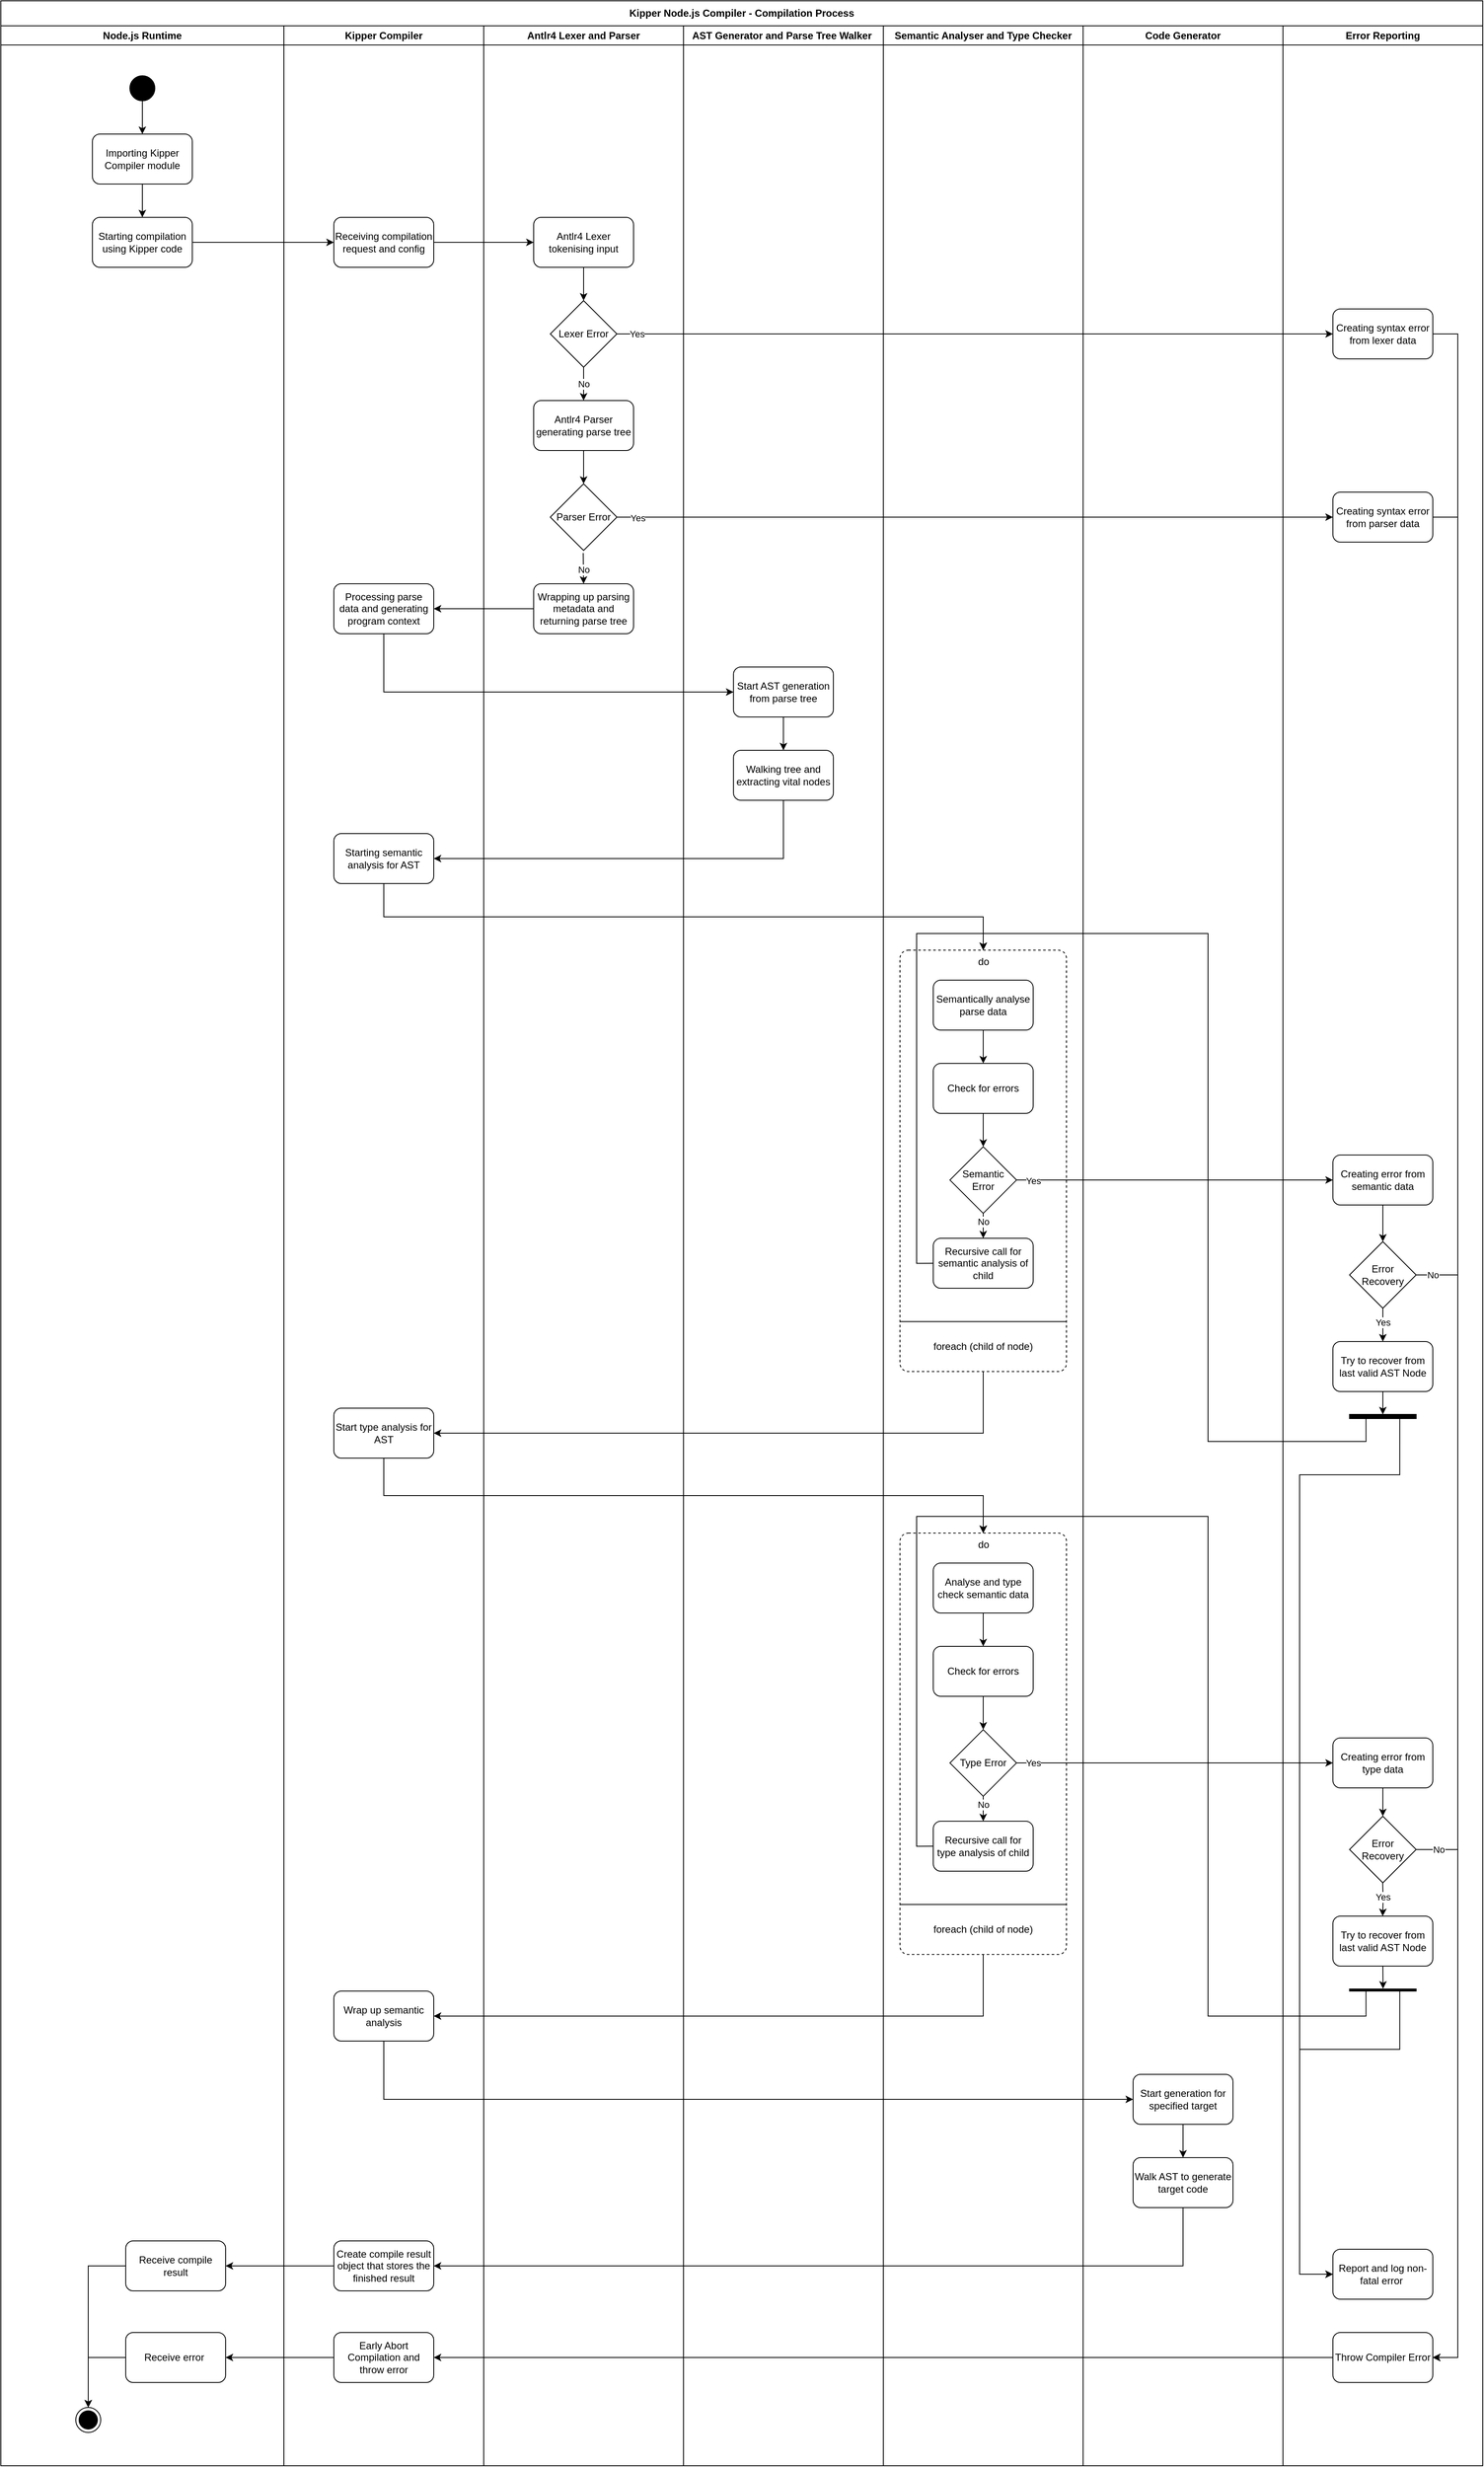 <mxfile version="20.6.2" type="device"><diagram id="gKEPv_jkgYqBWtUEt1ZN" name="Page-1"><mxGraphModel dx="2842" dy="1704" grid="1" gridSize="10" guides="1" tooltips="1" connect="1" arrows="1" fold="1" page="1" pageScale="1" pageWidth="827" pageHeight="1169" math="0" shadow="0"><root><mxCell id="0"/><mxCell id="1" parent="0"/><mxCell id="rTrIxMH_rLKdapRBKANG-1" value="Kipper Node.js Compiler - Compilation Process" style="swimlane;whiteSpace=wrap;html=1;startSize=30;" parent="1" vertex="1"><mxGeometry x="200" y="500" width="1780" height="2960" as="geometry"/></mxCell><mxCell id="rTrIxMH_rLKdapRBKANG-39" value="Node.js Runtime" style="swimlane;whiteSpace=wrap;html=1;startSize=23;" parent="rTrIxMH_rLKdapRBKANG-1" vertex="1"><mxGeometry y="30" width="340" height="2930" as="geometry"/></mxCell><mxCell id="lD_fsvYOHyx501Wu2xE4-50" style="edgeStyle=orthogonalEdgeStyle;rounded=0;orthogonalLoop=1;jettySize=auto;html=1;exitX=0.5;exitY=1;exitDx=0;exitDy=0;entryX=0.5;entryY=0;entryDx=0;entryDy=0;" parent="rTrIxMH_rLKdapRBKANG-39" source="lD_fsvYOHyx501Wu2xE4-48" target="lD_fsvYOHyx501Wu2xE4-49" edge="1"><mxGeometry relative="1" as="geometry"/></mxCell><mxCell id="lD_fsvYOHyx501Wu2xE4-48" value="" style="ellipse;fillColor=strokeColor;" parent="rTrIxMH_rLKdapRBKANG-39" vertex="1"><mxGeometry x="155" y="60" width="30" height="30" as="geometry"/></mxCell><mxCell id="lD_fsvYOHyx501Wu2xE4-54" style="edgeStyle=orthogonalEdgeStyle;rounded=0;orthogonalLoop=1;jettySize=auto;html=1;exitX=0.5;exitY=1;exitDx=0;exitDy=0;entryX=0.5;entryY=0;entryDx=0;entryDy=0;" parent="rTrIxMH_rLKdapRBKANG-39" source="lD_fsvYOHyx501Wu2xE4-49" target="lD_fsvYOHyx501Wu2xE4-53" edge="1"><mxGeometry relative="1" as="geometry"/></mxCell><mxCell id="lD_fsvYOHyx501Wu2xE4-49" value="Importing Kipper Compiler module" style="rounded=1;whiteSpace=wrap;html=1;" parent="rTrIxMH_rLKdapRBKANG-39" vertex="1"><mxGeometry x="110" y="130" width="120" height="60" as="geometry"/></mxCell><mxCell id="lD_fsvYOHyx501Wu2xE4-53" value="Starting compilation using Kipper code" style="rounded=1;whiteSpace=wrap;html=1;" parent="rTrIxMH_rLKdapRBKANG-39" vertex="1"><mxGeometry x="110" y="230" width="120" height="60" as="geometry"/></mxCell><mxCell id="qNnWSE11q1p4gsckMTy1-138" value="Receive compile result" style="rounded=1;whiteSpace=wrap;html=1;" parent="rTrIxMH_rLKdapRBKANG-39" vertex="1"><mxGeometry x="150" y="2660" width="120" height="60" as="geometry"/></mxCell><mxCell id="lD_fsvYOHyx501Wu2xE4-98" value="Receive error&amp;nbsp;" style="rounded=1;whiteSpace=wrap;html=1;" parent="rTrIxMH_rLKdapRBKANG-39" vertex="1"><mxGeometry x="150" y="2770" width="120" height="60" as="geometry"/></mxCell><mxCell id="lD_fsvYOHyx501Wu2xE4-45" value="Kipper Compiler" style="swimlane;whiteSpace=wrap;html=1;startSize=23;" parent="rTrIxMH_rLKdapRBKANG-1" vertex="1"><mxGeometry x="340" y="30" width="240" height="2930" as="geometry"/></mxCell><mxCell id="lD_fsvYOHyx501Wu2xE4-55" value="Receiving compilation request and config" style="rounded=1;whiteSpace=wrap;html=1;" parent="lD_fsvYOHyx501Wu2xE4-45" vertex="1"><mxGeometry x="60" y="230" width="120" height="60" as="geometry"/></mxCell><mxCell id="lD_fsvYOHyx501Wu2xE4-62" value="Processing parse data and generating program context" style="rounded=1;whiteSpace=wrap;html=1;" parent="lD_fsvYOHyx501Wu2xE4-45" vertex="1"><mxGeometry x="60" y="670" width="120" height="60" as="geometry"/></mxCell><mxCell id="lD_fsvYOHyx501Wu2xE4-131" value="Starting semantic analysis for AST" style="rounded=1;whiteSpace=wrap;html=1;" parent="lD_fsvYOHyx501Wu2xE4-45" vertex="1"><mxGeometry x="60" y="970" width="120" height="60" as="geometry"/></mxCell><mxCell id="qNnWSE11q1p4gsckMTy1-84" value="Start type analysis for AST" style="rounded=1;whiteSpace=wrap;html=1;" parent="lD_fsvYOHyx501Wu2xE4-45" vertex="1"><mxGeometry x="60" y="1660" width="120" height="60" as="geometry"/></mxCell><mxCell id="qNnWSE11q1p4gsckMTy1-105" value="Wrap up semantic analysis" style="rounded=1;whiteSpace=wrap;html=1;" parent="lD_fsvYOHyx501Wu2xE4-45" vertex="1"><mxGeometry x="60" y="2360" width="120" height="60" as="geometry"/></mxCell><mxCell id="qNnWSE11q1p4gsckMTy1-135" value="Create compile result object that stores the finished result" style="rounded=1;whiteSpace=wrap;html=1;" parent="lD_fsvYOHyx501Wu2xE4-45" vertex="1"><mxGeometry x="60" y="2660" width="120" height="60" as="geometry"/></mxCell><mxCell id="lD_fsvYOHyx501Wu2xE4-46" value="Antlr4 Lexer and Parser" style="swimlane;whiteSpace=wrap;html=1;" parent="rTrIxMH_rLKdapRBKANG-1" vertex="1"><mxGeometry x="580" y="30" width="240" height="2930" as="geometry"/></mxCell><mxCell id="lD_fsvYOHyx501Wu2xE4-77" style="edgeStyle=orthogonalEdgeStyle;rounded=0;orthogonalLoop=1;jettySize=auto;html=1;exitX=0.5;exitY=1;exitDx=0;exitDy=0;entryX=0.5;entryY=0;entryDx=0;entryDy=0;" parent="lD_fsvYOHyx501Wu2xE4-46" source="lD_fsvYOHyx501Wu2xE4-57" target="lD_fsvYOHyx501Wu2xE4-76" edge="1"><mxGeometry relative="1" as="geometry"/></mxCell><mxCell id="lD_fsvYOHyx501Wu2xE4-57" value="Antlr4 Lexer tokenising input" style="rounded=1;whiteSpace=wrap;html=1;" parent="lD_fsvYOHyx501Wu2xE4-46" vertex="1"><mxGeometry x="60" y="230" width="120" height="60" as="geometry"/></mxCell><mxCell id="lD_fsvYOHyx501Wu2xE4-118" style="edgeStyle=orthogonalEdgeStyle;rounded=0;orthogonalLoop=1;jettySize=auto;html=1;exitX=0.5;exitY=1;exitDx=0;exitDy=0;entryX=0.5;entryY=0;entryDx=0;entryDy=0;" parent="lD_fsvYOHyx501Wu2xE4-46" source="lD_fsvYOHyx501Wu2xE4-59" target="lD_fsvYOHyx501Wu2xE4-117" edge="1"><mxGeometry relative="1" as="geometry"/></mxCell><mxCell id="lD_fsvYOHyx501Wu2xE4-59" value="Antlr4 Parser generating parse tree" style="rounded=1;whiteSpace=wrap;html=1;" parent="lD_fsvYOHyx501Wu2xE4-46" vertex="1"><mxGeometry x="60" y="450" width="120" height="60" as="geometry"/></mxCell><mxCell id="lD_fsvYOHyx501Wu2xE4-61" value="Wrapping up parsing metadata and returning parse tree" style="rounded=1;whiteSpace=wrap;html=1;" parent="lD_fsvYOHyx501Wu2xE4-46" vertex="1"><mxGeometry x="60" y="670" width="120" height="60" as="geometry"/></mxCell><mxCell id="lD_fsvYOHyx501Wu2xE4-79" style="edgeStyle=orthogonalEdgeStyle;rounded=0;orthogonalLoop=1;jettySize=auto;html=1;exitX=0.5;exitY=1;exitDx=0;exitDy=0;entryX=0.5;entryY=0;entryDx=0;entryDy=0;" parent="lD_fsvYOHyx501Wu2xE4-46" source="lD_fsvYOHyx501Wu2xE4-76" target="lD_fsvYOHyx501Wu2xE4-59" edge="1"><mxGeometry relative="1" as="geometry"><mxPoint x="250" y="520" as="targetPoint"/></mxGeometry></mxCell><mxCell id="lD_fsvYOHyx501Wu2xE4-83" value="No" style="edgeLabel;html=1;align=center;verticalAlign=middle;resizable=0;points=[];rotation=0;" parent="lD_fsvYOHyx501Wu2xE4-79" vertex="1" connectable="0"><mxGeometry x="-0.709" y="1" relative="1" as="geometry"><mxPoint x="-1" y="14" as="offset"/></mxGeometry></mxCell><mxCell id="lD_fsvYOHyx501Wu2xE4-76" value="Lexer Error" style="rhombus;whiteSpace=wrap;html=1;" parent="lD_fsvYOHyx501Wu2xE4-46" vertex="1"><mxGeometry x="80" y="330" width="80" height="80" as="geometry"/></mxCell><mxCell id="lD_fsvYOHyx501Wu2xE4-117" value="Parser Error" style="rhombus;whiteSpace=wrap;html=1;" parent="lD_fsvYOHyx501Wu2xE4-46" vertex="1"><mxGeometry x="80" y="550" width="80" height="80" as="geometry"/></mxCell><mxCell id="lD_fsvYOHyx501Wu2xE4-128" style="edgeStyle=orthogonalEdgeStyle;rounded=0;orthogonalLoop=1;jettySize=auto;html=1;exitX=0.494;exitY=1.039;exitDx=0;exitDy=0;entryX=0.5;entryY=0;entryDx=0;entryDy=0;exitPerimeter=0;" parent="lD_fsvYOHyx501Wu2xE4-46" source="lD_fsvYOHyx501Wu2xE4-117" target="lD_fsvYOHyx501Wu2xE4-61" edge="1"><mxGeometry relative="1" as="geometry"><mxPoint x="130" y="420" as="sourcePoint"/><mxPoint x="130" y="460" as="targetPoint"/></mxGeometry></mxCell><mxCell id="lD_fsvYOHyx501Wu2xE4-129" value="No" style="edgeLabel;html=1;align=center;verticalAlign=middle;resizable=0;points=[];rotation=0;" parent="lD_fsvYOHyx501Wu2xE4-128" vertex="1" connectable="0"><mxGeometry x="-0.709" y="1" relative="1" as="geometry"><mxPoint x="-1" y="14" as="offset"/></mxGeometry></mxCell><mxCell id="lD_fsvYOHyx501Wu2xE4-51" value="Semantic Analyser and Type Checker" style="swimlane;whiteSpace=wrap;html=1;" parent="rTrIxMH_rLKdapRBKANG-1" vertex="1"><mxGeometry x="1060" y="30" width="240" height="2930" as="geometry"/></mxCell><mxCell id="PXY_vTfpR6_ZcEI7w9oy-1" value="do" style="html=1;align=center;verticalAlign=top;rounded=1;absoluteArcSize=1;arcSize=20;dashed=1;" parent="lD_fsvYOHyx501Wu2xE4-51" vertex="1"><mxGeometry x="20" y="1110" width="200" height="506.05" as="geometry"/></mxCell><mxCell id="qNnWSE11q1p4gsckMTy1-1" value="foreach (child of node)" style="text;html=1;strokeColor=none;fillColor=none;align=center;verticalAlign=middle;whiteSpace=wrap;rounded=0;" parent="lD_fsvYOHyx501Wu2xE4-51" vertex="1"><mxGeometry x="20" y="1556.05" width="200" height="60" as="geometry"/></mxCell><mxCell id="qNnWSE11q1p4gsckMTy1-3" value="" style="endArrow=none;html=1;rounded=0;exitX=0;exitY=0;exitDx=0;exitDy=0;entryX=1;entryY=0;entryDx=0;entryDy=0;" parent="lD_fsvYOHyx501Wu2xE4-51" source="qNnWSE11q1p4gsckMTy1-1" target="qNnWSE11q1p4gsckMTy1-1" edge="1"><mxGeometry width="50" height="50" relative="1" as="geometry"><mxPoint x="170" y="1460" as="sourcePoint"/><mxPoint x="220" y="1410" as="targetPoint"/></mxGeometry></mxCell><mxCell id="1PVicmv3kLT_THhFPuSL-1" style="edgeStyle=orthogonalEdgeStyle;rounded=0;orthogonalLoop=1;jettySize=auto;html=1;exitX=0;exitY=0.5;exitDx=0;exitDy=0;entryX=0.5;entryY=0;entryDx=0;entryDy=0;strokeColor=default;strokeWidth=1;endArrow=classic;endFill=1;" parent="lD_fsvYOHyx501Wu2xE4-51" source="qNnWSE11q1p4gsckMTy1-4" target="PXY_vTfpR6_ZcEI7w9oy-1" edge="1"><mxGeometry relative="1" as="geometry"><Array as="points"><mxPoint x="40" y="1486"/><mxPoint x="40" y="1090"/><mxPoint x="120" y="1090"/></Array></mxGeometry></mxCell><mxCell id="qNnWSE11q1p4gsckMTy1-4" value="Recursive call for semantic analysis of child" style="rounded=1;whiteSpace=wrap;html=1;strokeColor=default;fillColor=none;" parent="lD_fsvYOHyx501Wu2xE4-51" vertex="1"><mxGeometry x="60" y="1456.05" width="120" height="60" as="geometry"/></mxCell><mxCell id="qNnWSE11q1p4gsckMTy1-6" value="Semantically analyse&lt;br&gt;parse data" style="rounded=1;whiteSpace=wrap;html=1;strokeColor=default;fillColor=none;" parent="lD_fsvYOHyx501Wu2xE4-51" vertex="1"><mxGeometry x="60" y="1146.05" width="120" height="60" as="geometry"/></mxCell><mxCell id="qNnWSE11q1p4gsckMTy1-71" style="edgeStyle=orthogonalEdgeStyle;rounded=0;orthogonalLoop=1;jettySize=auto;html=1;exitX=0.5;exitY=1;exitDx=0;exitDy=0;entryX=0.5;entryY=0;entryDx=0;entryDy=0;" parent="lD_fsvYOHyx501Wu2xE4-51" source="qNnWSE11q1p4gsckMTy1-7" target="qNnWSE11q1p4gsckMTy1-70" edge="1"><mxGeometry relative="1" as="geometry"/></mxCell><mxCell id="qNnWSE11q1p4gsckMTy1-7" value="Check for errors" style="rounded=1;whiteSpace=wrap;html=1;strokeColor=default;fillColor=none;" parent="lD_fsvYOHyx501Wu2xE4-51" vertex="1"><mxGeometry x="60" y="1246.05" width="120" height="60" as="geometry"/></mxCell><mxCell id="qNnWSE11q1p4gsckMTy1-8" style="edgeStyle=orthogonalEdgeStyle;rounded=0;orthogonalLoop=1;jettySize=auto;html=1;exitX=0.5;exitY=1;exitDx=0;exitDy=0;entryX=0.5;entryY=0;entryDx=0;entryDy=0;" parent="lD_fsvYOHyx501Wu2xE4-51" source="qNnWSE11q1p4gsckMTy1-6" target="qNnWSE11q1p4gsckMTy1-7" edge="1"><mxGeometry relative="1" as="geometry"/></mxCell><mxCell id="qNnWSE11q1p4gsckMTy1-72" style="edgeStyle=orthogonalEdgeStyle;rounded=0;orthogonalLoop=1;jettySize=auto;html=1;exitX=0.5;exitY=1;exitDx=0;exitDy=0;entryX=0.5;entryY=0;entryDx=0;entryDy=0;" parent="lD_fsvYOHyx501Wu2xE4-51" source="qNnWSE11q1p4gsckMTy1-70" target="qNnWSE11q1p4gsckMTy1-4" edge="1"><mxGeometry relative="1" as="geometry"><mxPoint x="-70" y="1356.05" as="sourcePoint"/><mxPoint x="-70" y="1456.05" as="targetPoint"/><Array as="points"><mxPoint x="120" y="1446.05"/><mxPoint x="120" y="1446.05"/></Array></mxGeometry></mxCell><mxCell id="qNnWSE11q1p4gsckMTy1-83" value="No" style="edgeLabel;html=1;align=center;verticalAlign=middle;resizable=0;points=[];" parent="qNnWSE11q1p4gsckMTy1-72" vertex="1" connectable="0"><mxGeometry x="0.529" y="-1" relative="1" as="geometry"><mxPoint x="1" y="-13" as="offset"/></mxGeometry></mxCell><mxCell id="qNnWSE11q1p4gsckMTy1-70" value="Semantic Error" style="rhombus;whiteSpace=wrap;html=1;" parent="lD_fsvYOHyx501Wu2xE4-51" vertex="1"><mxGeometry x="80" y="1346.05" width="80" height="80" as="geometry"/></mxCell><mxCell id="qNnWSE11q1p4gsckMTy1-87" value="do" style="html=1;align=center;verticalAlign=top;rounded=1;absoluteArcSize=1;arcSize=20;dashed=1;" parent="lD_fsvYOHyx501Wu2xE4-51" vertex="1"><mxGeometry x="20" y="1810.0" width="200" height="506.05" as="geometry"/></mxCell><mxCell id="qNnWSE11q1p4gsckMTy1-88" value="foreach (child of node)" style="text;html=1;strokeColor=none;fillColor=none;align=center;verticalAlign=middle;whiteSpace=wrap;rounded=0;" parent="lD_fsvYOHyx501Wu2xE4-51" vertex="1"><mxGeometry x="20" y="2256.05" width="200" height="60" as="geometry"/></mxCell><mxCell id="qNnWSE11q1p4gsckMTy1-89" value="" style="endArrow=none;html=1;rounded=0;exitX=0;exitY=0;exitDx=0;exitDy=0;entryX=1;entryY=0;entryDx=0;entryDy=0;" parent="lD_fsvYOHyx501Wu2xE4-51" source="qNnWSE11q1p4gsckMTy1-88" target="qNnWSE11q1p4gsckMTy1-88" edge="1"><mxGeometry width="50" height="50" relative="1" as="geometry"><mxPoint x="-1090" y="1610.0" as="sourcePoint"/><mxPoint x="-1040" y="1560.0" as="targetPoint"/></mxGeometry></mxCell><mxCell id="1PVicmv3kLT_THhFPuSL-2" style="edgeStyle=orthogonalEdgeStyle;rounded=0;orthogonalLoop=1;jettySize=auto;html=1;exitX=0;exitY=0.5;exitDx=0;exitDy=0;entryX=0.5;entryY=0;entryDx=0;entryDy=0;strokeColor=default;strokeWidth=1;endArrow=classic;endFill=1;" parent="lD_fsvYOHyx501Wu2xE4-51" source="qNnWSE11q1p4gsckMTy1-91" target="qNnWSE11q1p4gsckMTy1-87" edge="1"><mxGeometry relative="1" as="geometry"><Array as="points"><mxPoint x="40" y="2186"/><mxPoint x="40" y="1790"/><mxPoint x="120" y="1790"/></Array></mxGeometry></mxCell><mxCell id="qNnWSE11q1p4gsckMTy1-91" value="Recursive call for type analysis of child" style="rounded=1;whiteSpace=wrap;html=1;strokeColor=default;fillColor=none;" parent="lD_fsvYOHyx501Wu2xE4-51" vertex="1"><mxGeometry x="60" y="2156.05" width="120" height="60" as="geometry"/></mxCell><mxCell id="qNnWSE11q1p4gsckMTy1-92" value="Analyse and type check semantic data" style="rounded=1;whiteSpace=wrap;html=1;strokeColor=default;fillColor=none;" parent="lD_fsvYOHyx501Wu2xE4-51" vertex="1"><mxGeometry x="60" y="1846.05" width="120" height="60" as="geometry"/></mxCell><mxCell id="qNnWSE11q1p4gsckMTy1-94" value="Check for errors" style="rounded=1;whiteSpace=wrap;html=1;strokeColor=default;fillColor=none;" parent="lD_fsvYOHyx501Wu2xE4-51" vertex="1"><mxGeometry x="60" y="1946.05" width="120" height="60" as="geometry"/></mxCell><mxCell id="qNnWSE11q1p4gsckMTy1-95" style="edgeStyle=orthogonalEdgeStyle;rounded=0;orthogonalLoop=1;jettySize=auto;html=1;exitX=0.5;exitY=1;exitDx=0;exitDy=0;entryX=0.5;entryY=0;entryDx=0;entryDy=0;" parent="lD_fsvYOHyx501Wu2xE4-51" source="qNnWSE11q1p4gsckMTy1-92" target="qNnWSE11q1p4gsckMTy1-94" edge="1"><mxGeometry relative="1" as="geometry"/></mxCell><mxCell id="qNnWSE11q1p4gsckMTy1-96" style="edgeStyle=orthogonalEdgeStyle;rounded=0;orthogonalLoop=1;jettySize=auto;html=1;exitX=0.5;exitY=1;exitDx=0;exitDy=0;entryX=0.5;entryY=0;entryDx=0;entryDy=0;" parent="lD_fsvYOHyx501Wu2xE4-51" source="qNnWSE11q1p4gsckMTy1-98" target="qNnWSE11q1p4gsckMTy1-91" edge="1"><mxGeometry relative="1" as="geometry"><mxPoint x="-1330" y="1506.05" as="sourcePoint"/><mxPoint x="-1330" y="1606.05" as="targetPoint"/><Array as="points"><mxPoint x="120" y="2146.05"/><mxPoint x="120" y="2146.05"/></Array></mxGeometry></mxCell><mxCell id="qNnWSE11q1p4gsckMTy1-97" value="No" style="edgeLabel;html=1;align=center;verticalAlign=middle;resizable=0;points=[];" parent="qNnWSE11q1p4gsckMTy1-96" vertex="1" connectable="0"><mxGeometry x="0.529" y="-1" relative="1" as="geometry"><mxPoint x="1" y="-13" as="offset"/></mxGeometry></mxCell><mxCell id="qNnWSE11q1p4gsckMTy1-98" value="Type Error" style="rhombus;whiteSpace=wrap;html=1;" parent="lD_fsvYOHyx501Wu2xE4-51" vertex="1"><mxGeometry x="80" y="2046.05" width="80" height="80" as="geometry"/></mxCell><mxCell id="qNnWSE11q1p4gsckMTy1-93" style="edgeStyle=orthogonalEdgeStyle;rounded=0;orthogonalLoop=1;jettySize=auto;html=1;exitX=0.5;exitY=1;exitDx=0;exitDy=0;entryX=0.5;entryY=0;entryDx=0;entryDy=0;" parent="lD_fsvYOHyx501Wu2xE4-51" source="qNnWSE11q1p4gsckMTy1-94" target="qNnWSE11q1p4gsckMTy1-98" edge="1"><mxGeometry relative="1" as="geometry"/></mxCell><mxCell id="lD_fsvYOHyx501Wu2xE4-52" value="Code Generator" style="swimlane;whiteSpace=wrap;html=1;" parent="rTrIxMH_rLKdapRBKANG-1" vertex="1"><mxGeometry x="1300" y="30" width="240" height="2930" as="geometry"/></mxCell><mxCell id="qNnWSE11q1p4gsckMTy1-134" style="edgeStyle=orthogonalEdgeStyle;rounded=0;orthogonalLoop=1;jettySize=auto;html=1;exitX=0.5;exitY=1;exitDx=0;exitDy=0;entryX=0.5;entryY=0;entryDx=0;entryDy=0;" parent="lD_fsvYOHyx501Wu2xE4-52" source="qNnWSE11q1p4gsckMTy1-131" target="qNnWSE11q1p4gsckMTy1-133" edge="1"><mxGeometry relative="1" as="geometry"/></mxCell><mxCell id="qNnWSE11q1p4gsckMTy1-131" value="Start generation for specified target" style="rounded=1;whiteSpace=wrap;html=1;" parent="lD_fsvYOHyx501Wu2xE4-52" vertex="1"><mxGeometry x="60" y="2460" width="120" height="60" as="geometry"/></mxCell><mxCell id="qNnWSE11q1p4gsckMTy1-133" value="Walk AST to generate target code" style="rounded=1;whiteSpace=wrap;html=1;" parent="lD_fsvYOHyx501Wu2xE4-52" vertex="1"><mxGeometry x="60" y="2560" width="120" height="60" as="geometry"/></mxCell><mxCell id="lD_fsvYOHyx501Wu2xE4-56" style="edgeStyle=orthogonalEdgeStyle;rounded=0;orthogonalLoop=1;jettySize=auto;html=1;exitX=1;exitY=0.5;exitDx=0;exitDy=0;entryX=0;entryY=0.5;entryDx=0;entryDy=0;" parent="rTrIxMH_rLKdapRBKANG-1" source="lD_fsvYOHyx501Wu2xE4-53" target="lD_fsvYOHyx501Wu2xE4-55" edge="1"><mxGeometry relative="1" as="geometry"/></mxCell><mxCell id="lD_fsvYOHyx501Wu2xE4-58" style="edgeStyle=orthogonalEdgeStyle;rounded=0;orthogonalLoop=1;jettySize=auto;html=1;exitX=1;exitY=0.5;exitDx=0;exitDy=0;entryX=0;entryY=0.5;entryDx=0;entryDy=0;" parent="rTrIxMH_rLKdapRBKANG-1" source="lD_fsvYOHyx501Wu2xE4-55" target="lD_fsvYOHyx501Wu2xE4-57" edge="1"><mxGeometry relative="1" as="geometry"/></mxCell><mxCell id="lD_fsvYOHyx501Wu2xE4-63" value="" style="edgeStyle=orthogonalEdgeStyle;rounded=0;orthogonalLoop=1;jettySize=auto;html=1;" parent="rTrIxMH_rLKdapRBKANG-1" source="lD_fsvYOHyx501Wu2xE4-61" target="lD_fsvYOHyx501Wu2xE4-62" edge="1"><mxGeometry relative="1" as="geometry"/></mxCell><mxCell id="lD_fsvYOHyx501Wu2xE4-94" style="edgeStyle=orthogonalEdgeStyle;rounded=0;orthogonalLoop=1;jettySize=auto;html=1;exitX=1;exitY=0.5;exitDx=0;exitDy=0;entryX=0;entryY=0.5;entryDx=0;entryDy=0;" parent="rTrIxMH_rLKdapRBKANG-1" source="lD_fsvYOHyx501Wu2xE4-76" target="lD_fsvYOHyx501Wu2xE4-103" edge="1"><mxGeometry relative="1" as="geometry"><mxPoint x="1500" y="400" as="targetPoint"/></mxGeometry></mxCell><mxCell id="lD_fsvYOHyx501Wu2xE4-95" value="Yes" style="edgeLabel;html=1;align=center;verticalAlign=middle;resizable=0;points=[];" parent="lD_fsvYOHyx501Wu2xE4-94" vertex="1" connectable="0"><mxGeometry x="-0.952" y="-1" relative="1" as="geometry"><mxPoint x="3" y="-1" as="offset"/></mxGeometry></mxCell><mxCell id="lD_fsvYOHyx501Wu2xE4-102" value="Error Reporting" style="swimlane;whiteSpace=wrap;html=1;" parent="rTrIxMH_rLKdapRBKANG-1" vertex="1"><mxGeometry x="1540" y="30" width="240" height="2930" as="geometry"/></mxCell><mxCell id="lD_fsvYOHyx501Wu2xE4-103" value="Creating syntax error from lexer data" style="rounded=1;whiteSpace=wrap;html=1;" parent="lD_fsvYOHyx501Wu2xE4-102" vertex="1"><mxGeometry x="60" y="340" width="120" height="60" as="geometry"/></mxCell><mxCell id="lD_fsvYOHyx501Wu2xE4-124" value="Creating syntax error from parser data" style="rounded=1;whiteSpace=wrap;html=1;" parent="lD_fsvYOHyx501Wu2xE4-102" vertex="1"><mxGeometry x="60" y="560" width="120" height="60" as="geometry"/></mxCell><mxCell id="qNnWSE11q1p4gsckMTy1-112" style="edgeStyle=orthogonalEdgeStyle;rounded=0;orthogonalLoop=1;jettySize=auto;html=1;exitX=0.5;exitY=1;exitDx=0;exitDy=0;entryX=0.5;entryY=0;entryDx=0;entryDy=0;" parent="lD_fsvYOHyx501Wu2xE4-102" source="qNnWSE11q1p4gsckMTy1-75" target="qNnWSE11q1p4gsckMTy1-111" edge="1"><mxGeometry relative="1" as="geometry"/></mxCell><mxCell id="qNnWSE11q1p4gsckMTy1-75" value="Creating error from semantic data" style="rounded=1;whiteSpace=wrap;html=1;" parent="lD_fsvYOHyx501Wu2xE4-102" vertex="1"><mxGeometry x="60" y="1356.05" width="120" height="60" as="geometry"/></mxCell><mxCell id="qNnWSE11q1p4gsckMTy1-123" value="" style="edgeStyle=orthogonalEdgeStyle;rounded=0;orthogonalLoop=1;jettySize=auto;html=1;" parent="lD_fsvYOHyx501Wu2xE4-102" source="qNnWSE11q1p4gsckMTy1-101" target="qNnWSE11q1p4gsckMTy1-120" edge="1"><mxGeometry relative="1" as="geometry"/></mxCell><mxCell id="qNnWSE11q1p4gsckMTy1-101" value="Creating error from type data" style="rounded=1;whiteSpace=wrap;html=1;" parent="lD_fsvYOHyx501Wu2xE4-102" vertex="1"><mxGeometry x="60" y="2056.05" width="120" height="60" as="geometry"/></mxCell><mxCell id="qNnWSE11q1p4gsckMTy1-117" style="edgeStyle=orthogonalEdgeStyle;rounded=0;orthogonalLoop=1;jettySize=auto;html=1;exitX=0.5;exitY=1;exitDx=0;exitDy=0;entryX=0.5;entryY=0;entryDx=0;entryDy=0;" parent="lD_fsvYOHyx501Wu2xE4-102" source="qNnWSE11q1p4gsckMTy1-111" target="qNnWSE11q1p4gsckMTy1-116" edge="1"><mxGeometry relative="1" as="geometry"><mxPoint x="210" y="1570" as="targetPoint"/><Array as="points"/></mxGeometry></mxCell><mxCell id="qNnWSE11q1p4gsckMTy1-127" value="Yes" style="edgeLabel;html=1;align=center;verticalAlign=middle;resizable=0;points=[];" parent="qNnWSE11q1p4gsckMTy1-117" vertex="1" connectable="0"><mxGeometry x="-0.387" y="-1" relative="1" as="geometry"><mxPoint x="1" y="4" as="offset"/></mxGeometry></mxCell><mxCell id="qNnWSE11q1p4gsckMTy1-111" value="Error Recovery" style="rhombus;whiteSpace=wrap;html=1;" parent="lD_fsvYOHyx501Wu2xE4-102" vertex="1"><mxGeometry x="80" y="1460" width="80" height="80" as="geometry"/></mxCell><mxCell id="y4kjYGuphGOJIPJwW7Hs-2" style="edgeStyle=orthogonalEdgeStyle;rounded=0;orthogonalLoop=1;jettySize=auto;html=1;exitX=0.5;exitY=1;exitDx=0;exitDy=0;strokeColor=default;strokeWidth=1;endArrow=classic;endFill=1;" parent="lD_fsvYOHyx501Wu2xE4-102" source="qNnWSE11q1p4gsckMTy1-116" target="y4kjYGuphGOJIPJwW7Hs-1" edge="1"><mxGeometry relative="1" as="geometry"/></mxCell><mxCell id="qNnWSE11q1p4gsckMTy1-116" value="Try to recover from last valid AST Node" style="rounded=1;whiteSpace=wrap;html=1;" parent="lD_fsvYOHyx501Wu2xE4-102" vertex="1"><mxGeometry x="60" y="1580" width="120" height="60" as="geometry"/></mxCell><mxCell id="qNnWSE11q1p4gsckMTy1-120" value="Error Recovery" style="rhombus;whiteSpace=wrap;html=1;" parent="lD_fsvYOHyx501Wu2xE4-102" vertex="1"><mxGeometry x="80" y="2150" width="80" height="80" as="geometry"/></mxCell><mxCell id="y4kjYGuphGOJIPJwW7Hs-9" style="edgeStyle=orthogonalEdgeStyle;rounded=0;orthogonalLoop=1;jettySize=auto;html=1;exitX=0.5;exitY=1;exitDx=0;exitDy=0;entryX=-0.151;entryY=0.497;entryDx=0;entryDy=0;entryPerimeter=0;strokeColor=default;strokeWidth=1;endArrow=classic;endFill=1;" parent="lD_fsvYOHyx501Wu2xE4-102" source="qNnWSE11q1p4gsckMTy1-121" target="y4kjYGuphGOJIPJwW7Hs-6" edge="1"><mxGeometry relative="1" as="geometry"/></mxCell><mxCell id="qNnWSE11q1p4gsckMTy1-121" value="Try to recover from last valid AST Node" style="rounded=1;whiteSpace=wrap;html=1;" parent="lD_fsvYOHyx501Wu2xE4-102" vertex="1"><mxGeometry x="60" y="2270" width="120" height="60" as="geometry"/></mxCell><mxCell id="qNnWSE11q1p4gsckMTy1-119" style="edgeStyle=orthogonalEdgeStyle;rounded=0;orthogonalLoop=1;jettySize=auto;html=1;exitX=0.5;exitY=1;exitDx=0;exitDy=0;entryX=0.5;entryY=0;entryDx=0;entryDy=0;" parent="lD_fsvYOHyx501Wu2xE4-102" edge="1"><mxGeometry relative="1" as="geometry"><mxPoint x="119.83" y="2230" as="sourcePoint"/><mxPoint x="119.83" y="2270" as="targetPoint"/></mxGeometry></mxCell><mxCell id="qNnWSE11q1p4gsckMTy1-130" value="Yes" style="edgeLabel;html=1;align=center;verticalAlign=middle;resizable=0;points=[];" parent="qNnWSE11q1p4gsckMTy1-119" vertex="1" connectable="0"><mxGeometry x="-0.833" y="-2" relative="1" as="geometry"><mxPoint x="2" y="13" as="offset"/></mxGeometry></mxCell><mxCell id="lD_fsvYOHyx501Wu2xE4-96" value="" style="ellipse;html=1;shape=endState;fillColor=strokeColor;" parent="lD_fsvYOHyx501Wu2xE4-102" vertex="1"><mxGeometry x="-1450" y="2860" width="30" height="30" as="geometry"/></mxCell><mxCell id="lD_fsvYOHyx501Wu2xE4-111" value="Early Abort Compilation and throw error" style="rounded=1;whiteSpace=wrap;html=1;" parent="lD_fsvYOHyx501Wu2xE4-102" vertex="1"><mxGeometry x="-1140" y="2770" width="120" height="60" as="geometry"/></mxCell><mxCell id="lD_fsvYOHyx501Wu2xE4-104" value="Throw Compiler Error" style="rounded=1;whiteSpace=wrap;html=1;" parent="lD_fsvYOHyx501Wu2xE4-102" vertex="1"><mxGeometry x="60" y="2770" width="120" height="60" as="geometry"/></mxCell><mxCell id="lD_fsvYOHyx501Wu2xE4-115" style="edgeStyle=orthogonalEdgeStyle;rounded=0;orthogonalLoop=1;jettySize=auto;html=1;exitX=0;exitY=0.5;exitDx=0;exitDy=0;entryX=1;entryY=0.5;entryDx=0;entryDy=0;" parent="lD_fsvYOHyx501Wu2xE4-102" source="lD_fsvYOHyx501Wu2xE4-104" target="lD_fsvYOHyx501Wu2xE4-111" edge="1"><mxGeometry relative="1" as="geometry"/></mxCell><mxCell id="lD_fsvYOHyx501Wu2xE4-116" style="edgeStyle=orthogonalEdgeStyle;rounded=0;orthogonalLoop=1;jettySize=auto;html=1;exitX=1;exitY=0.5;exitDx=0;exitDy=0;entryX=1;entryY=0.5;entryDx=0;entryDy=0;" parent="lD_fsvYOHyx501Wu2xE4-102" source="lD_fsvYOHyx501Wu2xE4-103" target="lD_fsvYOHyx501Wu2xE4-104" edge="1"><mxGeometry relative="1" as="geometry"><Array as="points"><mxPoint x="210" y="370"/><mxPoint x="210" y="2800"/></Array></mxGeometry></mxCell><mxCell id="lD_fsvYOHyx501Wu2xE4-127" style="edgeStyle=orthogonalEdgeStyle;rounded=0;orthogonalLoop=1;jettySize=auto;html=1;exitX=1;exitY=0.5;exitDx=0;exitDy=0;entryX=1;entryY=0.5;entryDx=0;entryDy=0;" parent="lD_fsvYOHyx501Wu2xE4-102" source="lD_fsvYOHyx501Wu2xE4-124" target="lD_fsvYOHyx501Wu2xE4-104" edge="1"><mxGeometry relative="1" as="geometry"><Array as="points"><mxPoint x="210" y="590"/><mxPoint x="210" y="2800"/></Array></mxGeometry></mxCell><mxCell id="qNnWSE11q1p4gsckMTy1-77" style="edgeStyle=orthogonalEdgeStyle;rounded=0;orthogonalLoop=1;jettySize=auto;html=1;exitX=1;exitY=0.5;exitDx=0;exitDy=0;entryX=1;entryY=0.5;entryDx=0;entryDy=0;" parent="lD_fsvYOHyx501Wu2xE4-102" source="qNnWSE11q1p4gsckMTy1-111" target="lD_fsvYOHyx501Wu2xE4-104" edge="1"><mxGeometry relative="1" as="geometry"><Array as="points"><mxPoint x="210" y="1500"/><mxPoint x="210" y="2800"/></Array></mxGeometry></mxCell><mxCell id="qNnWSE11q1p4gsckMTy1-113" value="No" style="edgeLabel;html=1;align=center;verticalAlign=middle;resizable=0;points=[];" parent="qNnWSE11q1p4gsckMTy1-77" vertex="1" connectable="0"><mxGeometry x="-0.972" relative="1" as="geometry"><mxPoint as="offset"/></mxGeometry></mxCell><mxCell id="qNnWSE11q1p4gsckMTy1-124" style="edgeStyle=orthogonalEdgeStyle;rounded=0;orthogonalLoop=1;jettySize=auto;html=1;exitX=1;exitY=0.5;exitDx=0;exitDy=0;entryX=1;entryY=0.5;entryDx=0;entryDy=0;" parent="lD_fsvYOHyx501Wu2xE4-102" source="qNnWSE11q1p4gsckMTy1-120" target="lD_fsvYOHyx501Wu2xE4-104" edge="1"><mxGeometry relative="1" as="geometry"><Array as="points"><mxPoint x="210" y="2190"/><mxPoint x="210" y="2800"/></Array></mxGeometry></mxCell><mxCell id="qNnWSE11q1p4gsckMTy1-125" value="No" style="edgeLabel;html=1;align=center;verticalAlign=middle;resizable=0;points=[];" parent="qNnWSE11q1p4gsckMTy1-124" vertex="1" connectable="0"><mxGeometry x="-0.922" y="-2" relative="1" as="geometry"><mxPoint y="-2" as="offset"/></mxGeometry></mxCell><mxCell id="qNnWSE11q1p4gsckMTy1-142" value="Report and log non-fatal error&amp;nbsp;" style="rounded=1;whiteSpace=wrap;html=1;strokeColor=default;fillColor=none;" parent="lD_fsvYOHyx501Wu2xE4-102" vertex="1"><mxGeometry x="60" y="2670" width="120" height="60" as="geometry"/></mxCell><mxCell id="y4kjYGuphGOJIPJwW7Hs-1" value="" style="html=1;points=[];perimeter=orthogonalPerimeter;fillColor=strokeColor;rotation=90;" parent="lD_fsvYOHyx501Wu2xE4-102" vertex="1"><mxGeometry x="117.5" y="1630" width="5" height="80" as="geometry"/></mxCell><mxCell id="y4kjYGuphGOJIPJwW7Hs-4" value="" style="endArrow=classic;html=1;rounded=0;strokeColor=default;strokeWidth=1;exitX=0.967;exitY=0.246;exitDx=0;exitDy=0;exitPerimeter=0;edgeStyle=orthogonalEdgeStyle;" parent="lD_fsvYOHyx501Wu2xE4-102" source="y4kjYGuphGOJIPJwW7Hs-1" target="qNnWSE11q1p4gsckMTy1-142" edge="1"><mxGeometry width="50" height="50" relative="1" as="geometry"><mxPoint x="250" y="1780" as="sourcePoint"/><mxPoint x="220" y="1950" as="targetPoint"/><Array as="points"><mxPoint x="140" y="1740"/><mxPoint x="20" y="1740"/><mxPoint x="20" y="2700"/></Array></mxGeometry></mxCell><mxCell id="y4kjYGuphGOJIPJwW7Hs-6" value="" style="html=1;points=[];perimeter=orthogonalPerimeter;fillColor=strokeColor;rotation=90;" parent="lD_fsvYOHyx501Wu2xE4-102" vertex="1"><mxGeometry x="118.75" y="2318.73" width="2.5" height="80" as="geometry"/></mxCell><mxCell id="y4kjYGuphGOJIPJwW7Hs-7" value="" style="endArrow=classic;html=1;rounded=0;strokeColor=default;strokeWidth=1;exitX=0.967;exitY=0.246;exitDx=0;exitDy=0;exitPerimeter=0;edgeStyle=orthogonalEdgeStyle;entryX=0;entryY=0.5;entryDx=0;entryDy=0;" parent="lD_fsvYOHyx501Wu2xE4-102" source="y4kjYGuphGOJIPJwW7Hs-6" target="qNnWSE11q1p4gsckMTy1-142" edge="1"><mxGeometry width="50" height="50" relative="1" as="geometry"><mxPoint x="-1490" y="1939.98" as="sourcePoint"/><mxPoint x="60" y="3390.033" as="targetPoint"/><Array as="points"><mxPoint x="140" y="2430"/><mxPoint x="20" y="2430"/><mxPoint x="20" y="2700"/></Array></mxGeometry></mxCell><mxCell id="lD_fsvYOHyx501Wu2xE4-125" style="edgeStyle=orthogonalEdgeStyle;rounded=0;orthogonalLoop=1;jettySize=auto;html=1;exitX=1;exitY=0.5;exitDx=0;exitDy=0;entryX=0;entryY=0.5;entryDx=0;entryDy=0;" parent="rTrIxMH_rLKdapRBKANG-1" source="lD_fsvYOHyx501Wu2xE4-117" target="lD_fsvYOHyx501Wu2xE4-124" edge="1"><mxGeometry relative="1" as="geometry"/></mxCell><mxCell id="lD_fsvYOHyx501Wu2xE4-130" value="Yes" style="edgeLabel;html=1;align=center;verticalAlign=middle;resizable=0;points=[];" parent="lD_fsvYOHyx501Wu2xE4-125" vertex="1" connectable="0"><mxGeometry x="-0.942" y="-1" relative="1" as="geometry"><mxPoint as="offset"/></mxGeometry></mxCell><mxCell id="PXY_vTfpR6_ZcEI7w9oy-2" style="edgeStyle=orthogonalEdgeStyle;rounded=0;orthogonalLoop=1;jettySize=auto;html=1;exitX=0.5;exitY=1;exitDx=0;exitDy=0;entryX=0.5;entryY=0;entryDx=0;entryDy=0;" parent="rTrIxMH_rLKdapRBKANG-1" source="lD_fsvYOHyx501Wu2xE4-131" target="PXY_vTfpR6_ZcEI7w9oy-1" edge="1"><mxGeometry relative="1" as="geometry"/></mxCell><mxCell id="qNnWSE11q1p4gsckMTy1-76" style="edgeStyle=orthogonalEdgeStyle;rounded=0;orthogonalLoop=1;jettySize=auto;html=1;exitX=1;exitY=0.5;exitDx=0;exitDy=0;entryX=0;entryY=0.5;entryDx=0;entryDy=0;" parent="rTrIxMH_rLKdapRBKANG-1" source="qNnWSE11q1p4gsckMTy1-70" target="qNnWSE11q1p4gsckMTy1-75" edge="1"><mxGeometry relative="1" as="geometry"/></mxCell><mxCell id="qNnWSE11q1p4gsckMTy1-78" value="Yes" style="edgeLabel;html=1;align=center;verticalAlign=middle;resizable=0;points=[];" parent="qNnWSE11q1p4gsckMTy1-76" vertex="1" connectable="0"><mxGeometry x="-0.898" y="-1" relative="1" as="geometry"><mxPoint as="offset"/></mxGeometry></mxCell><mxCell id="qNnWSE11q1p4gsckMTy1-85" style="edgeStyle=orthogonalEdgeStyle;rounded=0;orthogonalLoop=1;jettySize=auto;html=1;exitX=0.5;exitY=1;exitDx=0;exitDy=0;entryX=1;entryY=0.5;entryDx=0;entryDy=0;" parent="rTrIxMH_rLKdapRBKANG-1" source="qNnWSE11q1p4gsckMTy1-1" target="qNnWSE11q1p4gsckMTy1-84" edge="1"><mxGeometry relative="1" as="geometry"/></mxCell><mxCell id="qNnWSE11q1p4gsckMTy1-100" style="edgeStyle=orthogonalEdgeStyle;rounded=0;orthogonalLoop=1;jettySize=auto;html=1;exitX=0.5;exitY=1;exitDx=0;exitDy=0;entryX=0.5;entryY=0;entryDx=0;entryDy=0;" parent="rTrIxMH_rLKdapRBKANG-1" source="qNnWSE11q1p4gsckMTy1-84" target="qNnWSE11q1p4gsckMTy1-87" edge="1"><mxGeometry relative="1" as="geometry"><mxPoint x="1320" y="1850" as="targetPoint"/></mxGeometry></mxCell><mxCell id="qNnWSE11q1p4gsckMTy1-102" style="edgeStyle=orthogonalEdgeStyle;rounded=0;orthogonalLoop=1;jettySize=auto;html=1;exitX=1;exitY=0.5;exitDx=0;exitDy=0;entryX=0;entryY=0.5;entryDx=0;entryDy=0;" parent="rTrIxMH_rLKdapRBKANG-1" source="qNnWSE11q1p4gsckMTy1-98" target="qNnWSE11q1p4gsckMTy1-101" edge="1"><mxGeometry relative="1" as="geometry"/></mxCell><mxCell id="qNnWSE11q1p4gsckMTy1-104" value="Yes" style="edgeLabel;html=1;align=center;verticalAlign=middle;resizable=0;points=[];" parent="qNnWSE11q1p4gsckMTy1-102" vertex="1" connectable="0"><mxGeometry x="-0.918" relative="1" as="geometry"><mxPoint x="4" as="offset"/></mxGeometry></mxCell><mxCell id="qNnWSE11q1p4gsckMTy1-106" style="edgeStyle=orthogonalEdgeStyle;rounded=0;orthogonalLoop=1;jettySize=auto;html=1;exitX=0.5;exitY=1;exitDx=0;exitDy=0;entryX=1;entryY=0.5;entryDx=0;entryDy=0;" parent="rTrIxMH_rLKdapRBKANG-1" source="qNnWSE11q1p4gsckMTy1-88" target="qNnWSE11q1p4gsckMTy1-105" edge="1"><mxGeometry relative="1" as="geometry"><mxPoint x="590" y="2420" as="targetPoint"/><Array as="points"><mxPoint x="1180" y="2420"/></Array></mxGeometry></mxCell><mxCell id="qNnWSE11q1p4gsckMTy1-132" style="edgeStyle=orthogonalEdgeStyle;rounded=0;orthogonalLoop=1;jettySize=auto;html=1;exitX=0.5;exitY=1;exitDx=0;exitDy=0;entryX=0;entryY=0.5;entryDx=0;entryDy=0;" parent="rTrIxMH_rLKdapRBKANG-1" source="qNnWSE11q1p4gsckMTy1-105" target="qNnWSE11q1p4gsckMTy1-131" edge="1"><mxGeometry relative="1" as="geometry"/></mxCell><mxCell id="qNnWSE11q1p4gsckMTy1-136" style="edgeStyle=orthogonalEdgeStyle;rounded=0;orthogonalLoop=1;jettySize=auto;html=1;exitX=0.5;exitY=1;exitDx=0;exitDy=0;entryX=1;entryY=0.5;entryDx=0;entryDy=0;" parent="rTrIxMH_rLKdapRBKANG-1" source="qNnWSE11q1p4gsckMTy1-133" target="qNnWSE11q1p4gsckMTy1-135" edge="1"><mxGeometry relative="1" as="geometry"><Array as="points"><mxPoint x="1420" y="2720"/></Array></mxGeometry></mxCell><mxCell id="qNnWSE11q1p4gsckMTy1-139" style="edgeStyle=orthogonalEdgeStyle;rounded=0;orthogonalLoop=1;jettySize=auto;html=1;exitX=0;exitY=0.5;exitDx=0;exitDy=0;entryX=1;entryY=0.5;entryDx=0;entryDy=0;" parent="rTrIxMH_rLKdapRBKANG-1" source="qNnWSE11q1p4gsckMTy1-135" target="qNnWSE11q1p4gsckMTy1-138" edge="1"><mxGeometry relative="1" as="geometry"/></mxCell><mxCell id="qNnWSE11q1p4gsckMTy1-140" style="edgeStyle=orthogonalEdgeStyle;rounded=0;orthogonalLoop=1;jettySize=auto;html=1;exitX=0;exitY=0.5;exitDx=0;exitDy=0;entryX=0.5;entryY=0;entryDx=0;entryDy=0;" parent="rTrIxMH_rLKdapRBKANG-1" source="qNnWSE11q1p4gsckMTy1-138" target="lD_fsvYOHyx501Wu2xE4-96" edge="1"><mxGeometry relative="1" as="geometry"/></mxCell><mxCell id="lD_fsvYOHyx501Wu2xE4-47" value="AST Generator and Parse Tree Walker&amp;nbsp;" style="swimlane;whiteSpace=wrap;html=1;" parent="rTrIxMH_rLKdapRBKANG-1" vertex="1"><mxGeometry x="820" y="30" width="240" height="2930" as="geometry"/></mxCell><mxCell id="lD_fsvYOHyx501Wu2xE4-72" style="edgeStyle=orthogonalEdgeStyle;rounded=0;orthogonalLoop=1;jettySize=auto;html=1;exitX=0.5;exitY=1;exitDx=0;exitDy=0;entryX=0.5;entryY=0;entryDx=0;entryDy=0;" parent="lD_fsvYOHyx501Wu2xE4-47" source="lD_fsvYOHyx501Wu2xE4-69" target="lD_fsvYOHyx501Wu2xE4-71" edge="1"><mxGeometry relative="1" as="geometry"/></mxCell><mxCell id="lD_fsvYOHyx501Wu2xE4-69" value="Start AST generation from parse tree" style="rounded=1;whiteSpace=wrap;html=1;" parent="lD_fsvYOHyx501Wu2xE4-47" vertex="1"><mxGeometry x="60" y="770" width="120" height="60" as="geometry"/></mxCell><mxCell id="lD_fsvYOHyx501Wu2xE4-71" value="Walking tree and extracting vital nodes" style="rounded=1;whiteSpace=wrap;html=1;" parent="lD_fsvYOHyx501Wu2xE4-47" vertex="1"><mxGeometry x="60" y="870" width="120" height="60" as="geometry"/></mxCell><mxCell id="lD_fsvYOHyx501Wu2xE4-65" style="edgeStyle=orthogonalEdgeStyle;rounded=0;orthogonalLoop=1;jettySize=auto;html=1;exitX=0.5;exitY=1;exitDx=0;exitDy=0;entryX=0;entryY=0.5;entryDx=0;entryDy=0;" parent="rTrIxMH_rLKdapRBKANG-1" source="lD_fsvYOHyx501Wu2xE4-62" target="lD_fsvYOHyx501Wu2xE4-69" edge="1"><mxGeometry relative="1" as="geometry"><mxPoint x="337" y="800.0" as="targetPoint"/></mxGeometry></mxCell><mxCell id="lD_fsvYOHyx501Wu2xE4-74" style="edgeStyle=orthogonalEdgeStyle;rounded=0;orthogonalLoop=1;jettySize=auto;html=1;exitX=0.5;exitY=1;exitDx=0;exitDy=0;entryX=1;entryY=0.5;entryDx=0;entryDy=0;" parent="rTrIxMH_rLKdapRBKANG-1" source="lD_fsvYOHyx501Wu2xE4-71" target="lD_fsvYOHyx501Wu2xE4-131" edge="1"><mxGeometry relative="1" as="geometry"><mxPoint x="940" y="1000" as="targetPoint"/></mxGeometry></mxCell><mxCell id="qNnWSE11q1p4gsckMTy1-15" style="edgeStyle=orthogonalEdgeStyle;rounded=0;orthogonalLoop=1;jettySize=auto;html=1;exitX=0;exitY=0.5;exitDx=0;exitDy=0;entryX=0.5;entryY=0;entryDx=0;entryDy=0;" parent="rTrIxMH_rLKdapRBKANG-1" source="lD_fsvYOHyx501Wu2xE4-98" target="lD_fsvYOHyx501Wu2xE4-96" edge="1"><mxGeometry relative="1" as="geometry"/></mxCell><mxCell id="lD_fsvYOHyx501Wu2xE4-113" style="edgeStyle=orthogonalEdgeStyle;rounded=0;orthogonalLoop=1;jettySize=auto;html=1;exitX=0;exitY=0.5;exitDx=0;exitDy=0;entryX=1;entryY=0.5;entryDx=0;entryDy=0;" parent="rTrIxMH_rLKdapRBKANG-1" source="lD_fsvYOHyx501Wu2xE4-111" target="lD_fsvYOHyx501Wu2xE4-98" edge="1"><mxGeometry relative="1" as="geometry"/></mxCell><mxCell id="y4kjYGuphGOJIPJwW7Hs-3" value="" style="endArrow=classic;html=1;rounded=0;strokeColor=default;strokeWidth=1;exitX=0.767;exitY=0.753;exitDx=0;exitDy=0;exitPerimeter=0;entryX=0.5;entryY=0;entryDx=0;entryDy=0;edgeStyle=orthogonalEdgeStyle;" parent="rTrIxMH_rLKdapRBKANG-1" source="y4kjYGuphGOJIPJwW7Hs-1" target="PXY_vTfpR6_ZcEI7w9oy-1" edge="1"><mxGeometry width="50" height="50" relative="1" as="geometry"><mxPoint x="1760" y="1820" as="sourcePoint"/><mxPoint x="1810" y="1770" as="targetPoint"/><Array as="points"><mxPoint x="1640" y="1730"/><mxPoint x="1450" y="1730"/><mxPoint x="1450" y="1120"/><mxPoint x="1180" y="1120"/></Array></mxGeometry></mxCell><mxCell id="y4kjYGuphGOJIPJwW7Hs-8" value="" style="endArrow=classic;html=1;rounded=0;strokeColor=default;strokeWidth=1;exitX=0.767;exitY=0.753;exitDx=0;exitDy=0;exitPerimeter=0;entryX=0.5;entryY=0;entryDx=0;entryDy=0;edgeStyle=orthogonalEdgeStyle;" parent="rTrIxMH_rLKdapRBKANG-1" source="y4kjYGuphGOJIPJwW7Hs-6" target="qNnWSE11q1p4gsckMTy1-87" edge="1"><mxGeometry width="50" height="50" relative="1" as="geometry"><mxPoint x="1560" y="2009.98" as="sourcePoint"/><mxPoint x="1180" y="1829.98" as="targetPoint"/><Array as="points"><mxPoint x="1640" y="2420"/><mxPoint x="1450" y="2420"/><mxPoint x="1450" y="1820"/><mxPoint x="1180" y="1820"/></Array></mxGeometry></mxCell></root></mxGraphModel></diagram></mxfile>